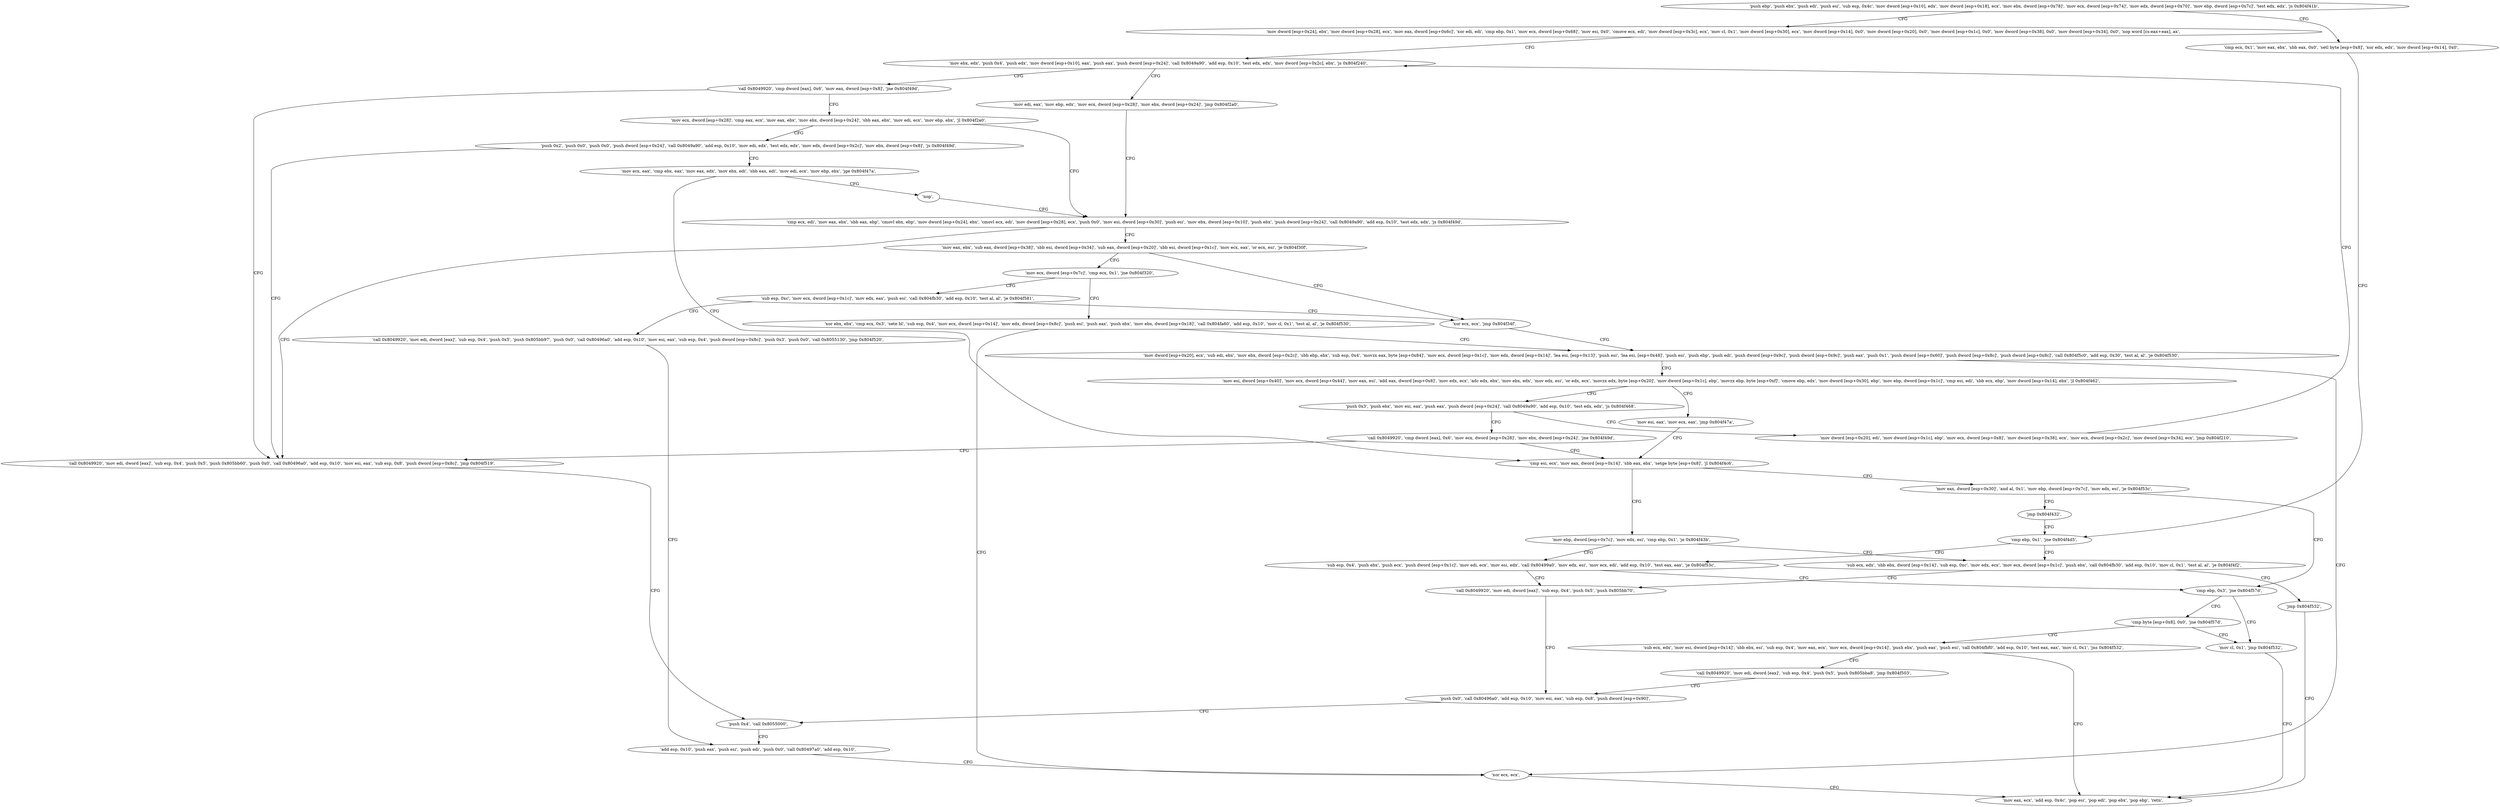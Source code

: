 digraph "func" {
"134541712" [label = "'push ebp', 'push ebx', 'push edi', 'push esi', 'sub esp, 0x4c', 'mov dword [esp+0x10], edx', 'mov dword [esp+0x18], ecx', 'mov ebx, dword [esp+0x78]', 'mov ecx, dword [esp+0x74]', 'mov edx, dword [esp+0x70]', 'mov ebp, dword [esp+0x7c]', 'test edx, edx', 'js 0x804f41b', " ]
"134542363" [label = "'cmp ecx, 0x1', 'mov eax, ebx', 'sbb eax, 0x0', 'setl byte [esp+0x8]', 'xor edx, edx', 'mov dword [esp+0x14], 0x0', " ]
"134541751" [label = "'mov dword [esp+0x24], ebx', 'mov dword [esp+0x28], ecx', 'mov eax, dword [esp+0x6c]', 'xor edi, edi', 'cmp ebp, 0x1', 'mov ecx, dword [esp+0x68]', 'mov esi, 0x0', 'cmove ecx, edi', 'mov dword [esp+0x3c], ecx', 'mov cl, 0x1', 'mov dword [esp+0x30], ecx', 'mov dword [esp+0x14], 0x0', 'mov dword [esp+0x20], 0x0', 'mov dword [esp+0x1c], 0x0', 'mov dword [esp+0x38], 0x0', 'mov dword [esp+0x34], 0x0', 'nop word [cs:eax+eax], ax', " ]
"134542386" [label = "'cmp ebp, 0x1', 'jne 0x804f4d5', " ]
"134541840" [label = "'mov ebx, edx', 'push 0x4', 'push edx', 'mov dword [esp+0x10], eax', 'push eax', 'push dword [esp+0x24]', 'call 0x8049a90', 'add esp, 0x10', 'test edx, edx', 'mov dword [esp+0x2c], ebx', 'js 0x804f240', " ]
"134542549" [label = "'sub esp, 0x4', 'push ebx', 'push ecx', 'push dword [esp+0x1c]', 'mov edi, ecx', 'mov esi, edx', 'call 0x80499a0', 'mov edx, esi', 'mov ecx, edi', 'add esp, 0x10', 'test eax, eax', 'je 0x804f53c', " ]
"134542652" [label = "'cmp ebp, 0x3', 'jne 0x804f57d', " ]
"134542578" [label = "'call 0x8049920', 'mov edi, dword [eax]', 'sub esp, 0x4', 'push 0x5', 'push 0x805bb70', " ]
"134542395" [label = "'sub ecx, edx', 'sbb ebx, dword [esp+0x14]', 'sub esp, 0xc', 'mov edx, ecx', 'mov ecx, dword [esp+0x1c]', 'push ebx', 'call 0x804fb30', 'add esp, 0x10', 'mov cl, 0x1', 'test al, al', 'je 0x804f4f2', " ]
"134542429" [label = "'jmp 0x804f532', " ]
"134541888" [label = "'call 0x8049920', 'cmp dword [eax], 0x6', 'mov eax, dword [esp+0x8]', 'jne 0x804f49d', " ]
"134542493" [label = "'call 0x8049920', 'mov edi, dword [eax]', 'sub esp, 0x4', 'push 0x5', 'push 0x805bb60', 'push 0x0', 'call 0x80496a0', 'add esp, 0x10', 'mov esi, eax', 'sub esp, 0x8', 'push dword [esp+0x8c]', 'jmp 0x804f519', " ]
"134541906" [label = "'mov ecx, dword [esp+0x28]', 'cmp eax, ecx', 'mov eax, ebx', 'mov ebx, dword [esp+0x24]', 'sbb eax, ebx', 'mov edi, ecx', 'mov ebp, ebx', 'jl 0x804f2a0', " ]
"134541870" [label = "'mov edi, eax', 'mov ebp, edx', 'mov ecx, dword [esp+0x28]', 'mov ebx, dword [esp+0x24]', 'jmp 0x804f2a0', " ]
"134541984" [label = "'cmp ecx, edi', 'mov eax, ebx', 'sbb eax, ebp', 'cmovl ebx, ebp', 'mov dword [esp+0x24], ebx', 'cmovl ecx, edi', 'mov dword [esp+0x28], ecx', 'push 0x0', 'mov esi, dword [esp+0x30]', 'push esi', 'mov ebx, dword [esp+0x10]', 'push ebx', 'push dword [esp+0x24]', 'call 0x8049a90', 'add esp, 0x10', 'test edx, edx', 'js 0x804f49d', " ]
"134542717" [label = "'mov cl, 0x1', 'jmp 0x804f532', " ]
"134542657" [label = "'cmp byte [esp+0x8], 0x0', 'jne 0x804f57d', " ]
"134542595" [label = "'push 0x0', 'call 0x80496a0', 'add esp, 0x10', 'mov esi, eax', 'sub esp, 0x8', 'push dword [esp+0x90]', " ]
"134542642" [label = "'mov eax, ecx', 'add esp, 0x4c', 'pop esi', 'pop edi', 'pop ebx', 'pop ebp', 'retn', " ]
"134542617" [label = "'push 0x4', 'call 0x8055000', " ]
"134541926" [label = "'push 0x2', 'push 0x0', 'push 0x0', 'push dword [esp+0x24]', 'call 0x8049a90', 'add esp, 0x10', 'mov edi, edx', 'test edx, edx', 'mov edx, dword [esp+0x2c]', 'mov ebx, dword [esp+0x8]', 'js 0x804f49d', " ]
"134542036" [label = "'mov eax, ebx', 'sub eax, dword [esp+0x38]', 'sbb esi, dword [esp+0x34]', 'sub eax, dword [esp+0x20]', 'sbb esi, dword [esp+0x1c]', 'mov ecx, eax', 'or ecx, esi', 'je 0x804f30f', " ]
"134542664" [label = "'sub ecx, edx', 'mov esi, dword [esp+0x14]', 'sbb ebx, esi', 'sub esp, 0x4', 'mov eax, ecx', 'mov ecx, dword [esp+0x14]', 'push ebx', 'push eax', 'push esi', 'call 0x804fbf0', 'add esp, 0x10', 'test eax, eax', 'mov cl, 0x1', 'jns 0x804f532', " ]
"134542624" [label = "'add esp, 0x10', 'push eax', 'push esi', 'push edi', 'push 0x0', 'call 0x80497a0', 'add esp, 0x10', " ]
"134541962" [label = "'mov ecx, eax', 'cmp ebx, eax', 'mov eax, edx', 'mov ebx, edi', 'sbb eax, edi', 'mov edi, ecx', 'mov ebp, ebx', 'jge 0x804f47a', " ]
"134542095" [label = "'xor ecx, ecx', 'jmp 0x804f34f', " ]
"134542060" [label = "'mov ecx, dword [esp+0x7c]', 'cmp ecx, 0x1', 'jne 0x804f320', " ]
"134542698" [label = "'call 0x8049920', 'mov edi, dword [eax]', 'sub esp, 0x4', 'push 0x5', 'push 0x805bba8', 'jmp 0x804f503', " ]
"134542458" [label = "'cmp esi, ecx', 'mov eax, dword [esp+0x14]', 'sbb eax, ebx', 'setge byte [esp+0x8]', 'jl 0x804f4c6', " ]
"134541982" [label = "'nop', " ]
"134542159" [label = "'mov dword [esp+0x20], ecx', 'sub edi, ebx', 'mov ebx, dword [esp+0x2c]', 'sbb ebp, ebx', 'sub esp, 0x4', 'movzx eax, byte [esp+0x84]', 'mov ecx, dword [esp+0x1c]', 'mov edx, dword [esp+0x14]', 'lea esi, [esp+0x13]', 'push esi', 'lea esi, [esp+0x48]', 'push esi', 'push ebp', 'push edi', 'push dword [esp+0x9c]', 'push dword [esp+0x9c]', 'push eax', 'push 0x1', 'push dword [esp+0x60]', 'push dword [esp+0x8c]', 'push dword [esp+0x8c]', 'call 0x804f5c0', 'add esp, 0x30', 'test al, al', 'je 0x804f530', " ]
"134542112" [label = "'xor ebx, ebx', 'cmp ecx, 0x3', 'sete bl', 'sub esp, 0x4', 'mov ecx, dword [esp+0x14]', 'mov edx, dword [esp+0x8c]', 'push esi', 'push eax', 'push ebx', 'mov ebx, dword [esp+0x18]', 'call 0x804fa60', 'add esp, 0x10', 'mov cl, 0x1', 'test al, al', 'je 0x804f530', " ]
"134542069" [label = "'sub esp, 0xc', 'mov ecx, dword [esp+0x1c]', 'mov edx, eax', 'push esi', 'call 0x804fb30', 'add esp, 0x10', 'test al, al', 'je 0x804f581', " ]
"134542534" [label = "'mov ebp, dword [esp+0x7c]', 'mov edx, esi', 'cmp ebp, 0x1', 'je 0x804f43b', " ]
"134542473" [label = "'mov eax, dword [esp+0x30]', 'and al, 0x1', 'mov ebp, dword [esp+0x7c]', 'mov edx, esi', 'je 0x804f53c', " ]
"134542640" [label = "'xor ecx, ecx', " ]
"134542253" [label = "'mov esi, dword [esp+0x40]', 'mov ecx, dword [esp+0x44]', 'mov eax, esi', 'add eax, dword [esp+0x8]', 'mov edx, ecx', 'adc edx, ebx', 'mov ebx, edx', 'mov edx, esi', 'or edx, ecx', 'movzx edx, byte [esp+0x20]', 'mov dword [esp+0x1c], ebp', 'movzx ebp, byte [esp+0xf]', 'cmove ebp, edx', 'mov dword [esp+0x30], ebp', 'mov ebp, dword [esp+0x1c]', 'cmp esi, edi', 'sbb ecx, ebp', 'mov dword [esp+0x14], ebx', 'jl 0x804f462', " ]
"134542721" [label = "'call 0x8049920', 'mov edi, dword [eax]', 'sub esp, 0x4', 'push 0x5', 'push 0x805bb97', 'push 0x0', 'call 0x80496a0', 'add esp, 0x10', 'mov esi, eax', 'sub esp, 0x4', 'push dword [esp+0x8c]', 'push 0x3', 'push 0x0', 'call 0x8055130', 'jmp 0x804f520', " ]
"134542491" [label = "'jmp 0x804f432', " ]
"134542434" [label = "'mov esi, eax', 'mov ecx, eax', 'jmp 0x804f47a', " ]
"134542312" [label = "'push 0x3', 'push ebx', 'mov esi, eax', 'push eax', 'push dword [esp+0x24]', 'call 0x8049a90', 'add esp, 0x10', 'test edx, edx', 'js 0x804f468', " ]
"134542440" [label = "'call 0x8049920', 'cmp dword [eax], 0x6', 'mov ecx, dword [esp+0x28]', 'mov ebx, dword [esp+0x24]', 'jne 0x804f49d', " ]
"134542334" [label = "'mov dword [esp+0x20], edi', 'mov dword [esp+0x1c], ebp', 'mov ecx, dword [esp+0x8]', 'mov dword [esp+0x38], ecx', 'mov ecx, dword [esp+0x2c]', 'mov dword [esp+0x34], ecx', 'jmp 0x804f210', " ]
"134541712" -> "134542363" [ label = "CFG" ]
"134541712" -> "134541751" [ label = "CFG" ]
"134542363" -> "134542386" [ label = "CFG" ]
"134541751" -> "134541840" [ label = "CFG" ]
"134542386" -> "134542549" [ label = "CFG" ]
"134542386" -> "134542395" [ label = "CFG" ]
"134541840" -> "134541888" [ label = "CFG" ]
"134541840" -> "134541870" [ label = "CFG" ]
"134542549" -> "134542652" [ label = "CFG" ]
"134542549" -> "134542578" [ label = "CFG" ]
"134542652" -> "134542717" [ label = "CFG" ]
"134542652" -> "134542657" [ label = "CFG" ]
"134542578" -> "134542595" [ label = "CFG" ]
"134542395" -> "134542578" [ label = "CFG" ]
"134542395" -> "134542429" [ label = "CFG" ]
"134542429" -> "134542642" [ label = "CFG" ]
"134541888" -> "134542493" [ label = "CFG" ]
"134541888" -> "134541906" [ label = "CFG" ]
"134542493" -> "134542617" [ label = "CFG" ]
"134541906" -> "134541984" [ label = "CFG" ]
"134541906" -> "134541926" [ label = "CFG" ]
"134541870" -> "134541984" [ label = "CFG" ]
"134541984" -> "134542493" [ label = "CFG" ]
"134541984" -> "134542036" [ label = "CFG" ]
"134542717" -> "134542642" [ label = "CFG" ]
"134542657" -> "134542717" [ label = "CFG" ]
"134542657" -> "134542664" [ label = "CFG" ]
"134542595" -> "134542617" [ label = "CFG" ]
"134542617" -> "134542624" [ label = "CFG" ]
"134541926" -> "134542493" [ label = "CFG" ]
"134541926" -> "134541962" [ label = "CFG" ]
"134542036" -> "134542095" [ label = "CFG" ]
"134542036" -> "134542060" [ label = "CFG" ]
"134542664" -> "134542642" [ label = "CFG" ]
"134542664" -> "134542698" [ label = "CFG" ]
"134542624" -> "134542640" [ label = "CFG" ]
"134541962" -> "134542458" [ label = "CFG" ]
"134541962" -> "134541982" [ label = "CFG" ]
"134542095" -> "134542159" [ label = "CFG" ]
"134542060" -> "134542112" [ label = "CFG" ]
"134542060" -> "134542069" [ label = "CFG" ]
"134542698" -> "134542595" [ label = "CFG" ]
"134542458" -> "134542534" [ label = "CFG" ]
"134542458" -> "134542473" [ label = "CFG" ]
"134541982" -> "134541984" [ label = "CFG" ]
"134542159" -> "134542640" [ label = "CFG" ]
"134542159" -> "134542253" [ label = "CFG" ]
"134542112" -> "134542640" [ label = "CFG" ]
"134542112" -> "134542159" [ label = "CFG" ]
"134542069" -> "134542721" [ label = "CFG" ]
"134542069" -> "134542095" [ label = "CFG" ]
"134542534" -> "134542395" [ label = "CFG" ]
"134542534" -> "134542549" [ label = "CFG" ]
"134542473" -> "134542652" [ label = "CFG" ]
"134542473" -> "134542491" [ label = "CFG" ]
"134542640" -> "134542642" [ label = "CFG" ]
"134542253" -> "134542434" [ label = "CFG" ]
"134542253" -> "134542312" [ label = "CFG" ]
"134542721" -> "134542624" [ label = "CFG" ]
"134542491" -> "134542386" [ label = "CFG" ]
"134542434" -> "134542458" [ label = "CFG" ]
"134542312" -> "134542440" [ label = "CFG" ]
"134542312" -> "134542334" [ label = "CFG" ]
"134542440" -> "134542493" [ label = "CFG" ]
"134542440" -> "134542458" [ label = "CFG" ]
"134542334" -> "134541840" [ label = "CFG" ]
}
